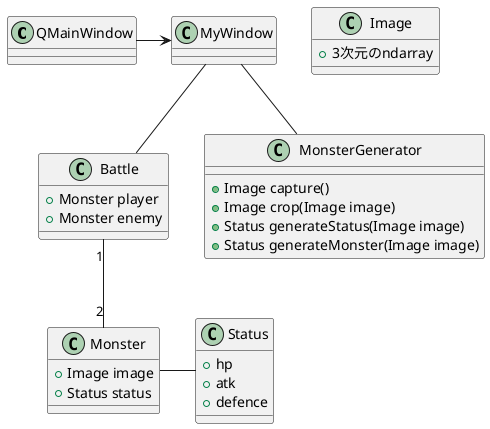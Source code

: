 @startuml Game
' https://www.mum-meblog.com/entry/research-detail/plant_uml
QMainWindow -> MyWindow
MyWindow -down- Battle
MyWindow -down- MonsterGenerator
Battle "1" -- "2" Monster
Monster -right- Status

class MyWindow{

}

class MonsterGenerator{
    +Image capture()
    +Image crop(Image image)
    +Status generateStatus(Image image)
    +Status generateMonster(Image image)
}

class Battle{
    +Monster player
    +Monster enemy
}

class Monster{
    +Image image
    +Status status
}

class Status{
    +hp
    +atk
    +defence
}

class Image{
    +3次元のndarray
}
@enduml